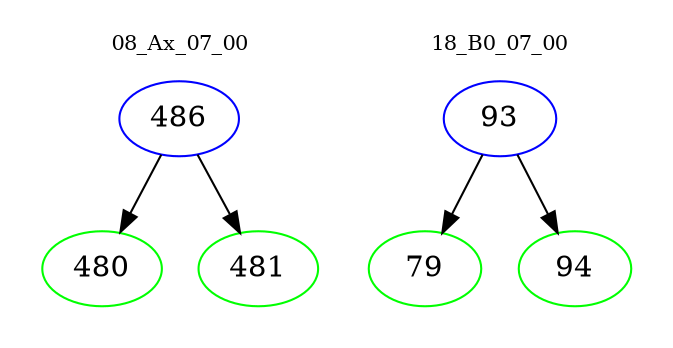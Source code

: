 digraph{
subgraph cluster_0 {
color = white
label = "08_Ax_07_00";
fontsize=10;
T0_486 [label="486", color="blue"]
T0_486 -> T0_480 [color="black"]
T0_480 [label="480", color="green"]
T0_486 -> T0_481 [color="black"]
T0_481 [label="481", color="green"]
}
subgraph cluster_1 {
color = white
label = "18_B0_07_00";
fontsize=10;
T1_93 [label="93", color="blue"]
T1_93 -> T1_79 [color="black"]
T1_79 [label="79", color="green"]
T1_93 -> T1_94 [color="black"]
T1_94 [label="94", color="green"]
}
}
